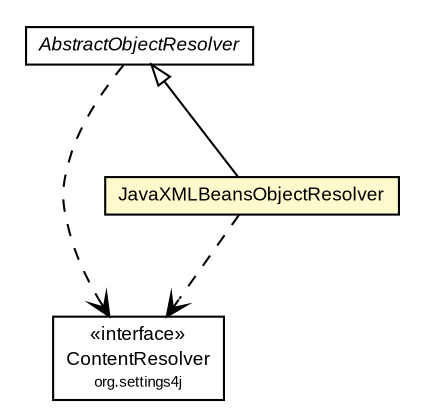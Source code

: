 #!/usr/local/bin/dot
#
# Class diagram 
# Generated by UMLGraph version R5_6 (http://www.umlgraph.org/)
#

digraph G {
	edge [fontname="arial",fontsize=10,labelfontname="arial",labelfontsize=10];
	node [fontname="arial",fontsize=10,shape=plaintext];
	nodesep=0.25;
	ranksep=0.5;
	// org.settings4j.ContentResolver
	c3192 [label=<<table title="org.settings4j.ContentResolver" border="0" cellborder="1" cellspacing="0" cellpadding="2" port="p" href="../ContentResolver.html">
		<tr><td><table border="0" cellspacing="0" cellpadding="1">
<tr><td align="center" balign="center"> &#171;interface&#187; </td></tr>
<tr><td align="center" balign="center"> ContentResolver </td></tr>
<tr><td align="center" balign="center"><font point-size="7.0"> org.settings4j </font></td></tr>
		</table></td></tr>
		</table>>, URL="../ContentResolver.html", fontname="arial", fontcolor="black", fontsize=9.0];
	// org.settings4j.objectresolver.JavaXMLBeansObjectResolver
	c3213 [label=<<table title="org.settings4j.objectresolver.JavaXMLBeansObjectResolver" border="0" cellborder="1" cellspacing="0" cellpadding="2" port="p" bgcolor="lemonChiffon" href="./JavaXMLBeansObjectResolver.html">
		<tr><td><table border="0" cellspacing="0" cellpadding="1">
<tr><td align="center" balign="center"> JavaXMLBeansObjectResolver </td></tr>
		</table></td></tr>
		</table>>, URL="./JavaXMLBeansObjectResolver.html", fontname="arial", fontcolor="black", fontsize=9.0];
	// org.settings4j.objectresolver.AbstractObjectResolver
	c3215 [label=<<table title="org.settings4j.objectresolver.AbstractObjectResolver" border="0" cellborder="1" cellspacing="0" cellpadding="2" port="p" href="./AbstractObjectResolver.html">
		<tr><td><table border="0" cellspacing="0" cellpadding="1">
<tr><td align="center" balign="center"><font face="arial italic"> AbstractObjectResolver </font></td></tr>
		</table></td></tr>
		</table>>, URL="./AbstractObjectResolver.html", fontname="arial", fontcolor="black", fontsize=9.0];
	//org.settings4j.objectresolver.JavaXMLBeansObjectResolver extends org.settings4j.objectresolver.AbstractObjectResolver
	c3215:p -> c3213:p [dir=back,arrowtail=empty];
	// org.settings4j.objectresolver.JavaXMLBeansObjectResolver DEPEND org.settings4j.ContentResolver
	c3213:p -> c3192:p [taillabel="", label="", headlabel="", fontname="arial", fontcolor="black", fontsize=10.0, color="black", arrowhead=open, style=dashed];
	// org.settings4j.objectresolver.AbstractObjectResolver DEPEND org.settings4j.ContentResolver
	c3215:p -> c3192:p [taillabel="", label="", headlabel="", fontname="arial", fontcolor="black", fontsize=10.0, color="black", arrowhead=open, style=dashed];
}

